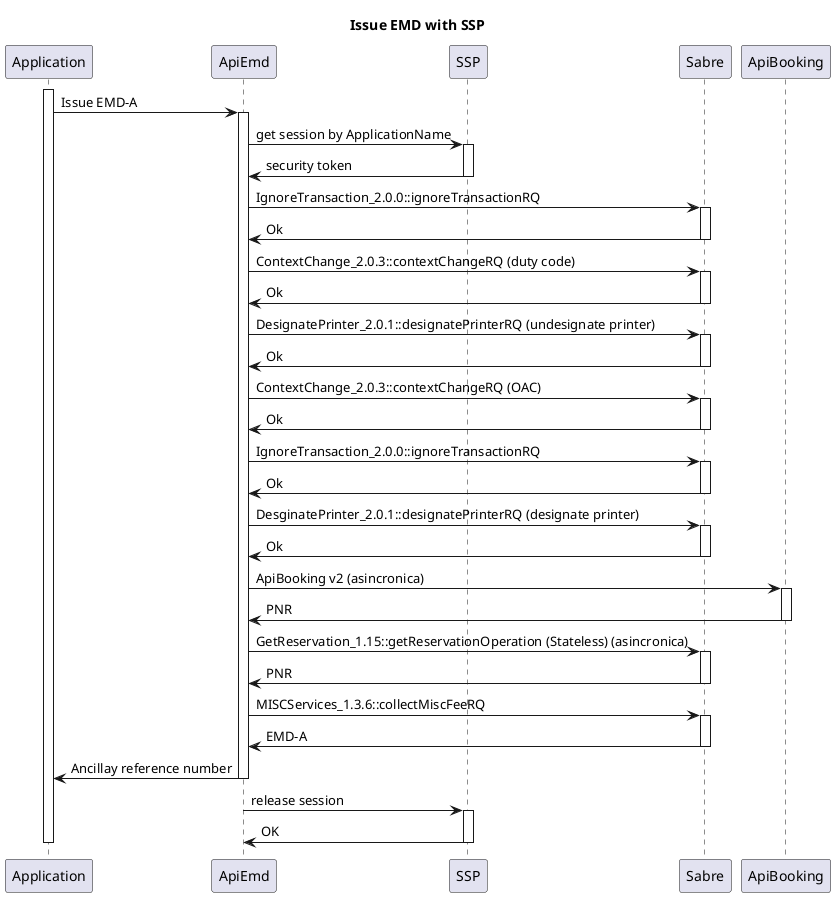 @startuml

title Issue EMD with SSP

participant Application
participant ApiEmd
participant SSP

activate Application
Application -> ApiEmd: Issue EMD-A

  activate ApiEmd

  ApiEmd -> SSP: get session by ApplicationName
  activate SSP
  SSP -> ApiEmd: security token
  deactivate SSP

  ApiEmd -> Sabre: IgnoreTransaction_2.0.0::ignoreTransactionRQ
  activate Sabre
  Sabre -> ApiEmd: Ok
  deactivate Sabre

  ApiEmd -> Sabre: ContextChange_2.0.3::contextChangeRQ (duty code)
  activate Sabre
  Sabre -> ApiEmd: Ok
  deactivate Sabre

  ApiEmd -> Sabre: DesignatePrinter_2.0.1::designatePrinterRQ (undesignate printer)
  activate Sabre
  Sabre -> ApiEmd: Ok
  deactivate Sabre

  ApiEmd -> Sabre: ContextChange_2.0.3::contextChangeRQ (OAC)
  activate Sabre
  Sabre -> ApiEmd: Ok
  deactivate Sabre

  ApiEmd -> Sabre: IgnoreTransaction_2.0.0::ignoreTransactionRQ
  activate Sabre
  Sabre -> ApiEmd: Ok
  deactivate Sabre

  ApiEmd -> Sabre: DesginatePrinter_2.0.1::designatePrinterRQ (designate printer)
  activate Sabre
  Sabre -> ApiEmd: Ok
  deactivate Sabre

  ApiEmd -> ApiBooking: ApiBooking v2 (asincronica)
  activate ApiBooking
  ApiBooking -> ApiEmd: PNR
  deactivate ApiBooking

  ApiEmd -> Sabre: GetReservation_1.15::getReservationOperation (Stateless) (asincronica)
  activate Sabre
  Sabre -> ApiEmd: PNR
  deactivate Sabre

  ApiEmd -> Sabre: MISCServices_1.3.6::collectMiscFeeRQ
  activate Sabre
  Sabre -> ApiEmd: EMD-A
  deactivate Sabre

  ApiEmd -> Application: Ancillay reference number
  deactivate ApiEmd

  ApiEmd -> SSP: release session
  activate SSP
  SSP -> ApiEmd: OK
  deactivate SSP

deactivate Application

@enduml
